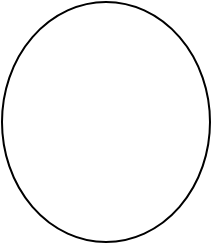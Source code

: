 <mxfile version="21.7.5" type="github">
  <diagram name="Page-1" id="ptYrPURgOUWpRHN8kjzR">
    <mxGraphModel dx="794" dy="456" grid="1" gridSize="10" guides="1" tooltips="1" connect="1" arrows="1" fold="1" page="1" pageScale="1" pageWidth="827" pageHeight="1169" math="0" shadow="0">
      <root>
        <mxCell id="0" />
        <mxCell id="1" parent="0" />
        <mxCell id="JXLjzqLPchAvmDcHjgR0-1" value="" style="verticalLabelPosition=bottom;verticalAlign=top;html=1;shape=mxgraph.flowchart.on-page_reference;" vertex="1" parent="1">
          <mxGeometry x="340" y="40" width="104" height="120" as="geometry" />
        </mxCell>
      </root>
    </mxGraphModel>
  </diagram>
</mxfile>

